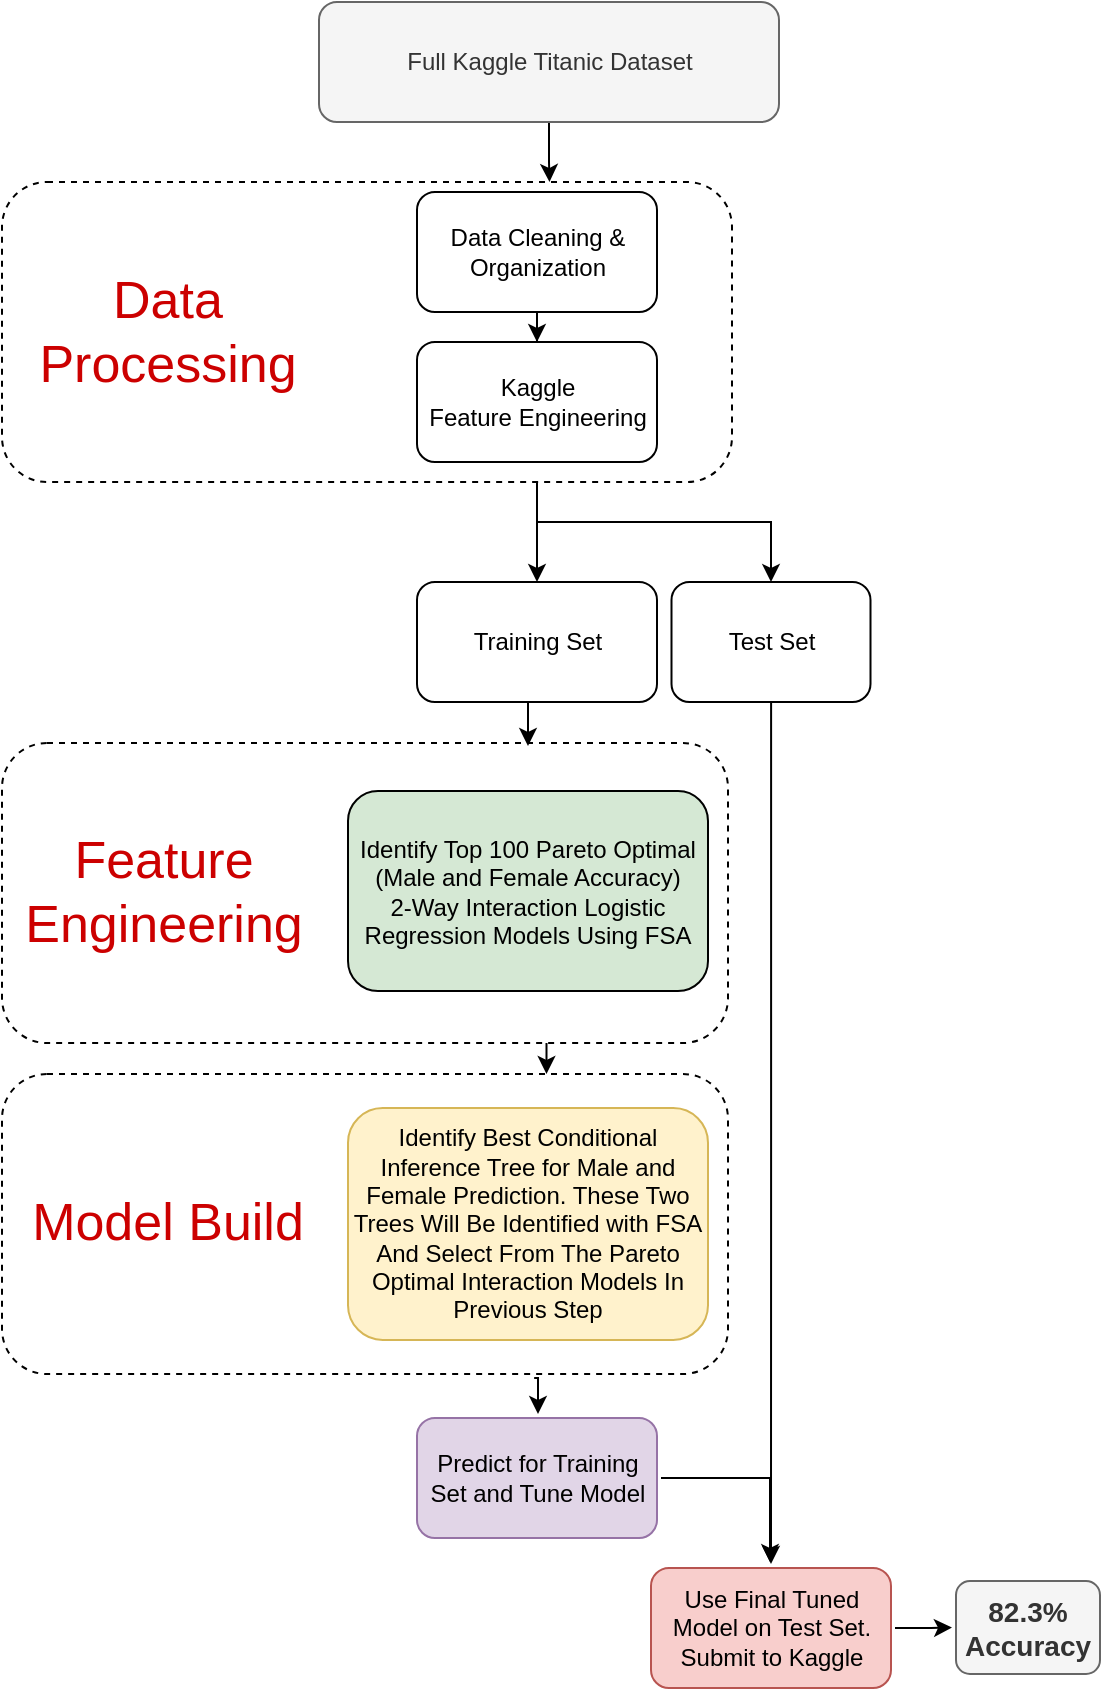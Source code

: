 <mxfile version="12.7.2" type="device"><diagram id="O6EjtLFGp8s-l5YVBZkl" name="Page-1"><mxGraphModel dx="1408" dy="731" grid="1" gridSize="12" guides="1" tooltips="1" connect="1" arrows="1" fold="1" page="1" pageScale="1" pageWidth="550" pageHeight="850" math="0" shadow="0"><root><mxCell id="0"/><mxCell id="1" parent="0"/><mxCell id="vLv9e42ddro2yewsvnOQ-39" value="" style="edgeStyle=orthogonalEdgeStyle;rounded=0;orthogonalLoop=1;jettySize=auto;html=1;fontSize=26;fontColor=#CC0000;entryX=0.75;entryY=0;entryDx=0;entryDy=0;exitX=0.75;exitY=1;exitDx=0;exitDy=0;" edge="1" parent="1" source="vLv9e42ddro2yewsvnOQ-32" target="vLv9e42ddro2yewsvnOQ-35"><mxGeometry relative="1" as="geometry"/></mxCell><mxCell id="vLv9e42ddro2yewsvnOQ-32" value="" style="rounded=1;whiteSpace=wrap;html=1;dashed=1;" vertex="1" parent="1"><mxGeometry y="370.5" width="363" height="150" as="geometry"/></mxCell><mxCell id="vLv9e42ddro2yewsvnOQ-6" value="" style="edgeStyle=orthogonalEdgeStyle;rounded=0;orthogonalLoop=1;jettySize=auto;html=1;entryX=0.5;entryY=0;entryDx=0;entryDy=0;" edge="1" parent="1" target="vLv9e42ddro2yewsvnOQ-5"><mxGeometry relative="1" as="geometry"><mxPoint x="267.5" y="240" as="sourcePoint"/><Array as="points"><mxPoint x="268" y="290"/></Array></mxGeometry></mxCell><mxCell id="vLv9e42ddro2yewsvnOQ-11" value="" style="edgeStyle=orthogonalEdgeStyle;rounded=0;orthogonalLoop=1;jettySize=auto;html=1;entryX=0.5;entryY=0;entryDx=0;entryDy=0;" edge="1" parent="1" target="vLv9e42ddro2yewsvnOQ-8"><mxGeometry relative="1" as="geometry"><mxPoint x="267.5" y="240" as="sourcePoint"/><mxPoint x="462.5" y="210" as="targetPoint"/><Array as="points"><mxPoint x="268" y="260"/><mxPoint x="385" y="260"/></Array></mxGeometry></mxCell><mxCell id="vLv9e42ddro2yewsvnOQ-21" value="" style="edgeStyle=orthogonalEdgeStyle;rounded=0;orthogonalLoop=1;jettySize=auto;html=1;entryX=0.75;entryY=0;entryDx=0;entryDy=0;" edge="1" parent="1" source="vLv9e42ddro2yewsvnOQ-1" target="vLv9e42ddro2yewsvnOQ-17"><mxGeometry relative="1" as="geometry"/></mxCell><mxCell id="vLv9e42ddro2yewsvnOQ-1" value="Full Kaggle Titanic Dataset" style="rounded=1;whiteSpace=wrap;html=1;fillColor=#f5f5f5;strokeColor=#666666;fontColor=#333333;" vertex="1" parent="1"><mxGeometry x="158.5" width="230" height="60" as="geometry"/></mxCell><mxCell id="vLv9e42ddro2yewsvnOQ-48" value="" style="edgeStyle=orthogonalEdgeStyle;rounded=0;orthogonalLoop=1;jettySize=auto;html=1;fontSize=26;fontColor=#CC0000;" edge="1" parent="1" source="vLv9e42ddro2yewsvnOQ-5"><mxGeometry relative="1" as="geometry"><mxPoint x="263" y="372" as="targetPoint"/><Array as="points"><mxPoint x="263" y="360"/><mxPoint x="263" y="360"/></Array></mxGeometry></mxCell><mxCell id="vLv9e42ddro2yewsvnOQ-5" value="Training Set" style="rounded=1;whiteSpace=wrap;html=1;" vertex="1" parent="1"><mxGeometry x="207.5" y="290" width="120" height="60" as="geometry"/></mxCell><mxCell id="vLv9e42ddro2yewsvnOQ-23" value="Identify Top 100 Pareto Optimal (Male and Female Accuracy)&lt;br&gt;2-Way Interaction Logistic Regression Models Using FSA" style="rounded=1;whiteSpace=wrap;html=1;fillColor=#d5e8d4;strokeColor=#000000;perimeterSpacing=2;shadow=0;glass=0;comic=0;gradientColor=none;strokeWidth=1;" vertex="1" parent="1"><mxGeometry x="173" y="394.5" width="180" height="100" as="geometry"/></mxCell><mxCell id="vLv9e42ddro2yewsvnOQ-52" value="" style="edgeStyle=orthogonalEdgeStyle;rounded=0;orthogonalLoop=1;jettySize=auto;html=1;fontSize=26;fontColor=#CC0000;" edge="1" parent="1" source="vLv9e42ddro2yewsvnOQ-30"><mxGeometry relative="1" as="geometry"><mxPoint x="384" y="780" as="targetPoint"/><Array as="points"><mxPoint x="384" y="738"/></Array></mxGeometry></mxCell><mxCell id="vLv9e42ddro2yewsvnOQ-30" value="Predict for Training Set and Tune Model" style="rounded=1;whiteSpace=wrap;html=1;fillColor=#e1d5e7;strokeColor=#9673a6;perimeterSpacing=2;shadow=0;glass=0;comic=0;" vertex="1" parent="1"><mxGeometry x="207.5" y="708" width="120" height="60" as="geometry"/></mxCell><mxCell id="vLv9e42ddro2yewsvnOQ-54" value="" style="edgeStyle=orthogonalEdgeStyle;rounded=0;orthogonalLoop=1;jettySize=auto;html=1;fontSize=26;fontColor=#CC0000;" edge="1" parent="1" source="vLv9e42ddro2yewsvnOQ-42" target="vLv9e42ddro2yewsvnOQ-53"><mxGeometry relative="1" as="geometry"/></mxCell><mxCell id="vLv9e42ddro2yewsvnOQ-42" value="Use Final Tuned Model on Test Set. Submit to Kaggle" style="rounded=1;whiteSpace=wrap;html=1;fillColor=#f8cecc;strokeColor=#b85450;perimeterSpacing=2;shadow=0;glass=0;comic=0;" vertex="1" parent="1"><mxGeometry x="324.5" y="783" width="120" height="60" as="geometry"/></mxCell><mxCell id="vLv9e42ddro2yewsvnOQ-53" value="82.3% Accuracy" style="rounded=1;whiteSpace=wrap;html=1;fillColor=#f5f5f5;strokeColor=#666666;perimeterSpacing=2;shadow=0;glass=0;comic=0;fontColor=#333333;fontStyle=1;fontSize=14;" vertex="1" parent="1"><mxGeometry x="477" y="789.5" width="72" height="46.5" as="geometry"/></mxCell><mxCell id="vLv9e42ddro2yewsvnOQ-45" value="" style="edgeStyle=orthogonalEdgeStyle;rounded=0;orthogonalLoop=1;jettySize=auto;html=1;fontSize=26;fontColor=#CC0000;entryX=0.5;entryY=0;entryDx=0;entryDy=0;" edge="1" parent="1" source="vLv9e42ddro2yewsvnOQ-8" target="vLv9e42ddro2yewsvnOQ-42"><mxGeometry relative="1" as="geometry"><mxPoint x="529.75" y="420" as="targetPoint"/></mxGeometry></mxCell><mxCell id="vLv9e42ddro2yewsvnOQ-8" value="Test Set" style="rounded=1;whiteSpace=wrap;html=1;" vertex="1" parent="1"><mxGeometry x="334.75" y="290" width="99.5" height="60" as="geometry"/></mxCell><mxCell id="vLv9e42ddro2yewsvnOQ-17" value="" style="rounded=1;whiteSpace=wrap;html=1;dashed=1;" vertex="1" parent="1"><mxGeometry y="90" width="365" height="150" as="geometry"/></mxCell><mxCell id="vLv9e42ddro2yewsvnOQ-18" value="" style="edgeStyle=orthogonalEdgeStyle;rounded=0;orthogonalLoop=1;jettySize=auto;html=1;" edge="1" parent="1" source="vLv9e42ddro2yewsvnOQ-19" target="vLv9e42ddro2yewsvnOQ-20"><mxGeometry relative="1" as="geometry"/></mxCell><mxCell id="vLv9e42ddro2yewsvnOQ-19" value="Data Cleaning &amp;amp; Organization" style="rounded=1;whiteSpace=wrap;html=1;" vertex="1" parent="1"><mxGeometry x="207.5" y="95" width="120" height="60" as="geometry"/></mxCell><mxCell id="vLv9e42ddro2yewsvnOQ-20" value="Kaggle&lt;br&gt;Feature Engineering" style="rounded=1;whiteSpace=wrap;html=1;" vertex="1" parent="1"><mxGeometry x="207.5" y="170" width="120" height="60" as="geometry"/></mxCell><mxCell id="vLv9e42ddro2yewsvnOQ-27" value="Data Processing" style="text;html=1;strokeColor=none;fillColor=none;align=center;verticalAlign=middle;whiteSpace=wrap;rounded=0;shadow=0;glass=0;dashed=1;comic=0;fontColor=#CC0000;fontSize=26;" vertex="1" parent="1"><mxGeometry x="7.5" y="130" width="150" height="70" as="geometry"/></mxCell><mxCell id="vLv9e42ddro2yewsvnOQ-29" value="Feature Engineering" style="text;html=1;strokeColor=none;fillColor=none;align=center;verticalAlign=middle;whiteSpace=wrap;rounded=0;shadow=0;glass=0;dashed=1;comic=0;fontSize=26;fontColor=#CC0000;" vertex="1" parent="1"><mxGeometry x="5.5" y="377" width="150" height="135" as="geometry"/></mxCell><mxCell id="vLv9e42ddro2yewsvnOQ-41" value="" style="edgeStyle=orthogonalEdgeStyle;rounded=0;orthogonalLoop=1;jettySize=auto;html=1;fontSize=26;fontColor=#CC0000;exitX=0.733;exitY=1.013;exitDx=0;exitDy=0;exitPerimeter=0;" edge="1" parent="1" source="vLv9e42ddro2yewsvnOQ-35" target="vLv9e42ddro2yewsvnOQ-30"><mxGeometry relative="1" as="geometry"><mxPoint x="268" y="646" as="sourcePoint"/><mxPoint x="168" y="770" as="targetPoint"/><Array as="points"><mxPoint x="268" y="688"/></Array></mxGeometry></mxCell><mxCell id="vLv9e42ddro2yewsvnOQ-35" value="" style="rounded=1;whiteSpace=wrap;html=1;dashed=1;" vertex="1" parent="1"><mxGeometry y="536" width="363" height="150" as="geometry"/></mxCell><mxCell id="vLv9e42ddro2yewsvnOQ-36" value="Identify Best Conditional Inference Tree for Male and Female Prediction. These Two Trees Will Be Identified with FSA And Select From The Pareto Optimal Interaction Models In Previous Step" style="rounded=1;whiteSpace=wrap;html=1;fillColor=#fff2cc;strokeColor=#d6b656;perimeterSpacing=2;shadow=0;glass=0;comic=0;strokeWidth=1;" vertex="1" parent="1"><mxGeometry x="173" y="553" width="180" height="116" as="geometry"/></mxCell><mxCell id="vLv9e42ddro2yewsvnOQ-37" value="Model Build" style="text;html=1;strokeColor=none;fillColor=none;align=center;verticalAlign=middle;whiteSpace=wrap;rounded=0;shadow=0;glass=0;dashed=1;comic=0;fontSize=26;fontColor=#CC0000;" vertex="1" parent="1"><mxGeometry x="7.5" y="542.5" width="150" height="135" as="geometry"/></mxCell></root></mxGraphModel></diagram></mxfile>